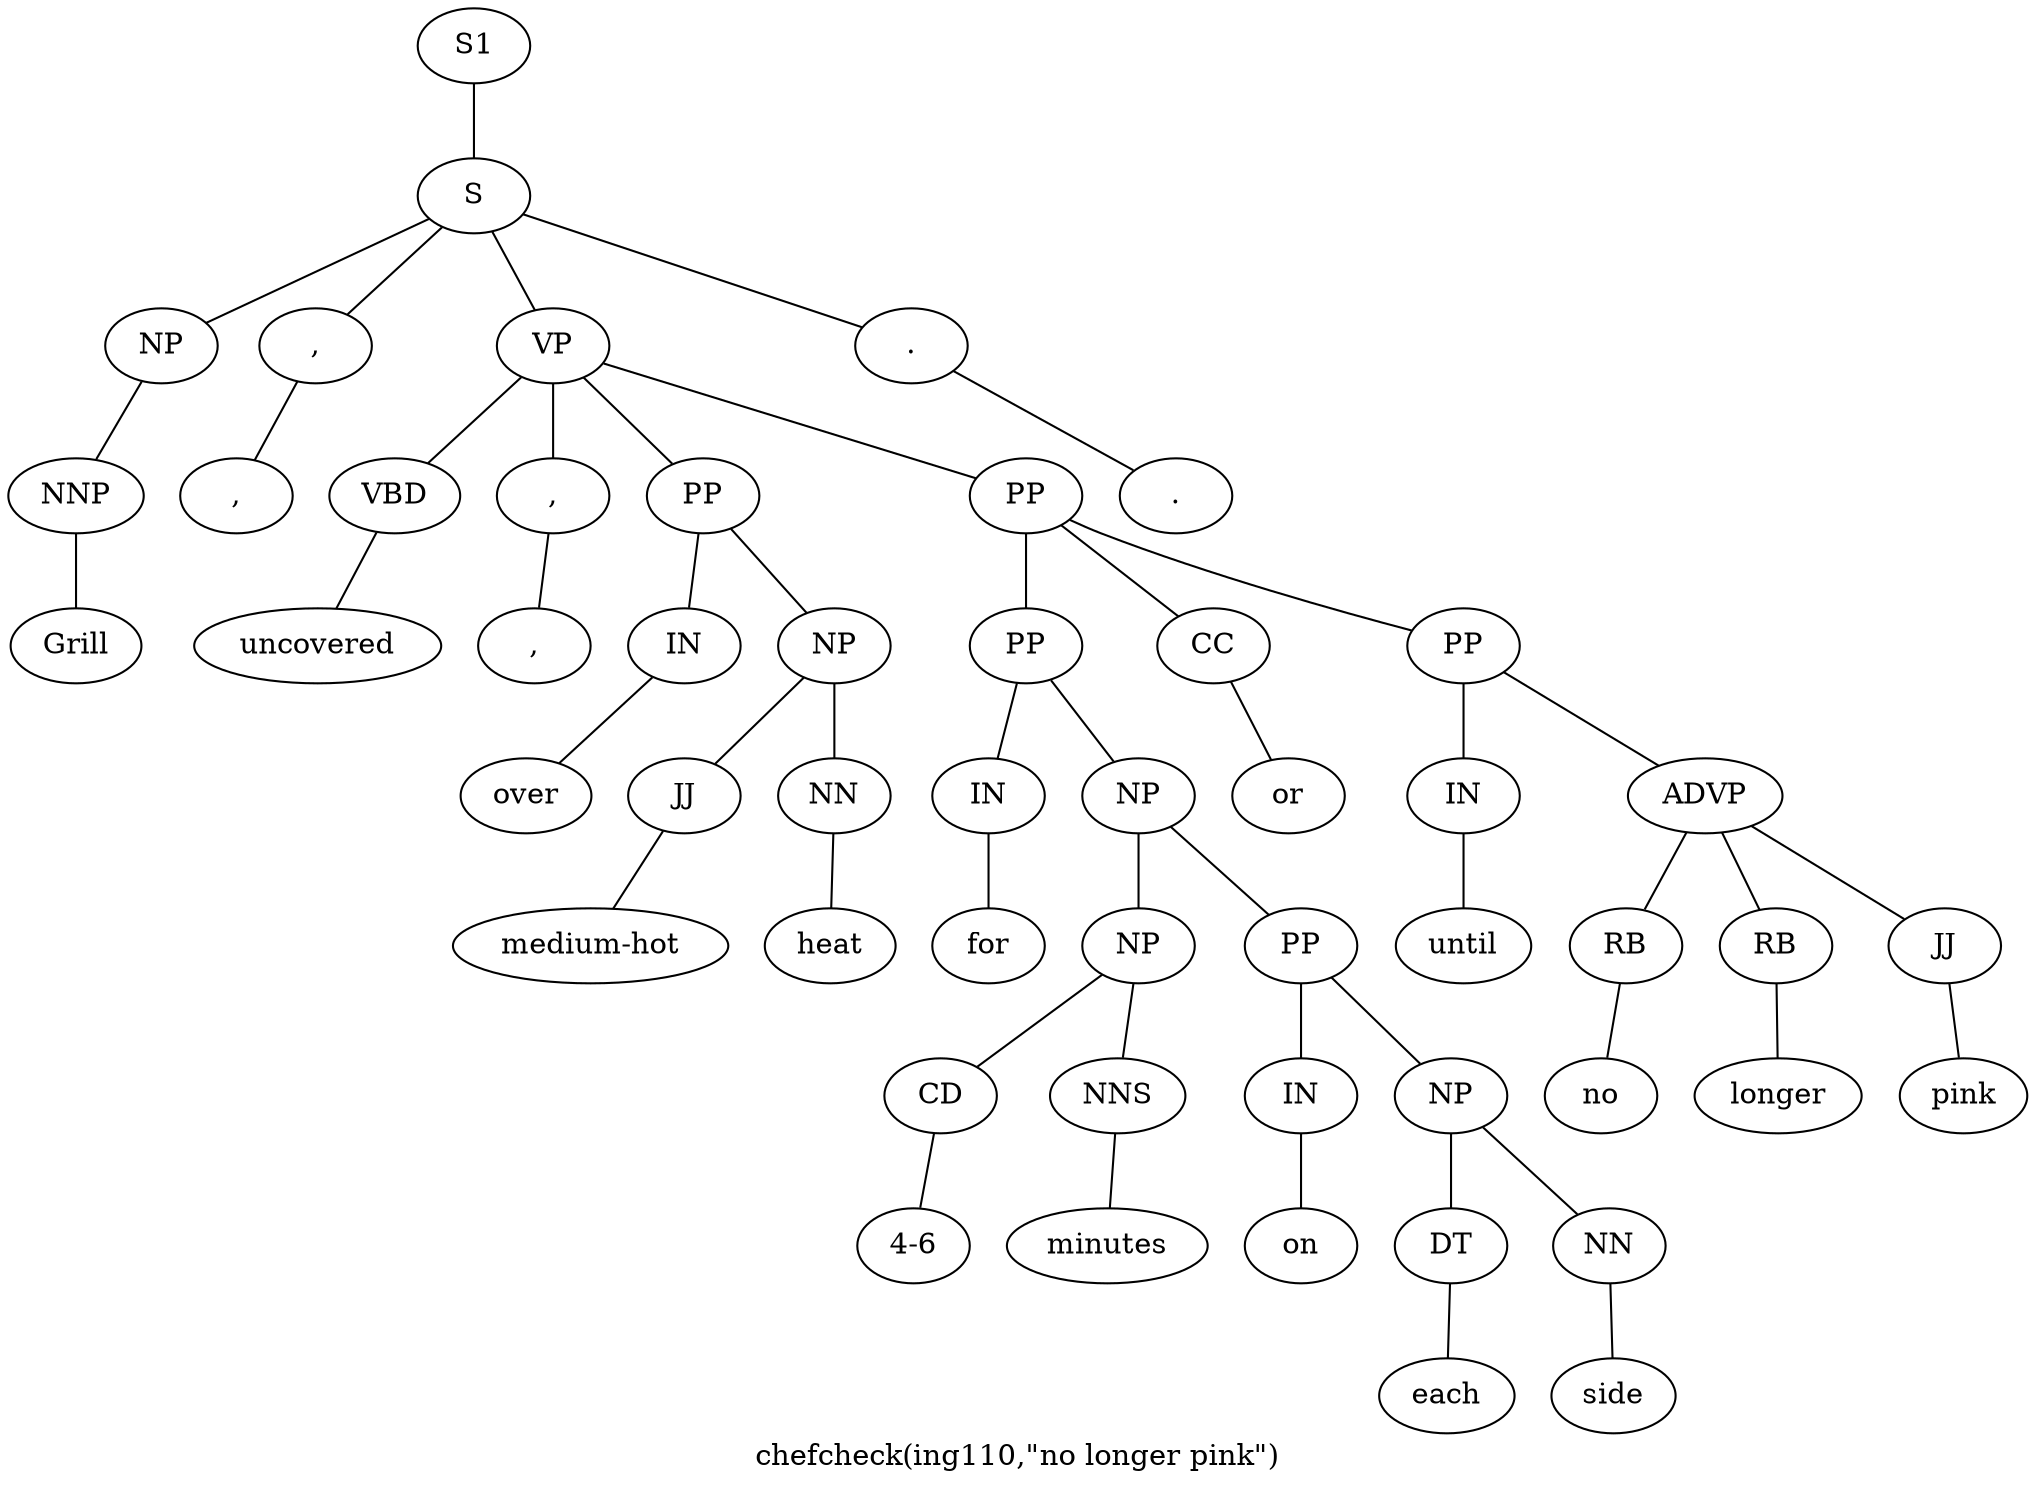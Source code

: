 graph SyntaxGraph {
	label = "chefcheck(ing110,\"no longer pink\")";
	Node0 [label="S1"];
	Node1 [label="S"];
	Node2 [label="NP"];
	Node3 [label="NNP"];
	Node4 [label="Grill"];
	Node5 [label=","];
	Node6 [label=","];
	Node7 [label="VP"];
	Node8 [label="VBD"];
	Node9 [label="uncovered"];
	Node10 [label=","];
	Node11 [label=","];
	Node12 [label="PP"];
	Node13 [label="IN"];
	Node14 [label="over"];
	Node15 [label="NP"];
	Node16 [label="JJ"];
	Node17 [label="medium-hot"];
	Node18 [label="NN"];
	Node19 [label="heat"];
	Node20 [label="PP"];
	Node21 [label="PP"];
	Node22 [label="IN"];
	Node23 [label="for"];
	Node24 [label="NP"];
	Node25 [label="NP"];
	Node26 [label="CD"];
	Node27 [label="4-6"];
	Node28 [label="NNS"];
	Node29 [label="minutes"];
	Node30 [label="PP"];
	Node31 [label="IN"];
	Node32 [label="on"];
	Node33 [label="NP"];
	Node34 [label="DT"];
	Node35 [label="each"];
	Node36 [label="NN"];
	Node37 [label="side"];
	Node38 [label="CC"];
	Node39 [label="or"];
	Node40 [label="PP"];
	Node41 [label="IN"];
	Node42 [label="until"];
	Node43 [label="ADVP"];
	Node44 [label="RB"];
	Node45 [label="no"];
	Node46 [label="RB"];
	Node47 [label="longer"];
	Node48 [label="JJ"];
	Node49 [label="pink"];
	Node50 [label="."];
	Node51 [label="."];

	Node0 -- Node1;
	Node1 -- Node2;
	Node1 -- Node5;
	Node1 -- Node7;
	Node1 -- Node50;
	Node2 -- Node3;
	Node3 -- Node4;
	Node5 -- Node6;
	Node7 -- Node8;
	Node7 -- Node10;
	Node7 -- Node12;
	Node7 -- Node20;
	Node8 -- Node9;
	Node10 -- Node11;
	Node12 -- Node13;
	Node12 -- Node15;
	Node13 -- Node14;
	Node15 -- Node16;
	Node15 -- Node18;
	Node16 -- Node17;
	Node18 -- Node19;
	Node20 -- Node21;
	Node20 -- Node38;
	Node20 -- Node40;
	Node21 -- Node22;
	Node21 -- Node24;
	Node22 -- Node23;
	Node24 -- Node25;
	Node24 -- Node30;
	Node25 -- Node26;
	Node25 -- Node28;
	Node26 -- Node27;
	Node28 -- Node29;
	Node30 -- Node31;
	Node30 -- Node33;
	Node31 -- Node32;
	Node33 -- Node34;
	Node33 -- Node36;
	Node34 -- Node35;
	Node36 -- Node37;
	Node38 -- Node39;
	Node40 -- Node41;
	Node40 -- Node43;
	Node41 -- Node42;
	Node43 -- Node44;
	Node43 -- Node46;
	Node43 -- Node48;
	Node44 -- Node45;
	Node46 -- Node47;
	Node48 -- Node49;
	Node50 -- Node51;
}
